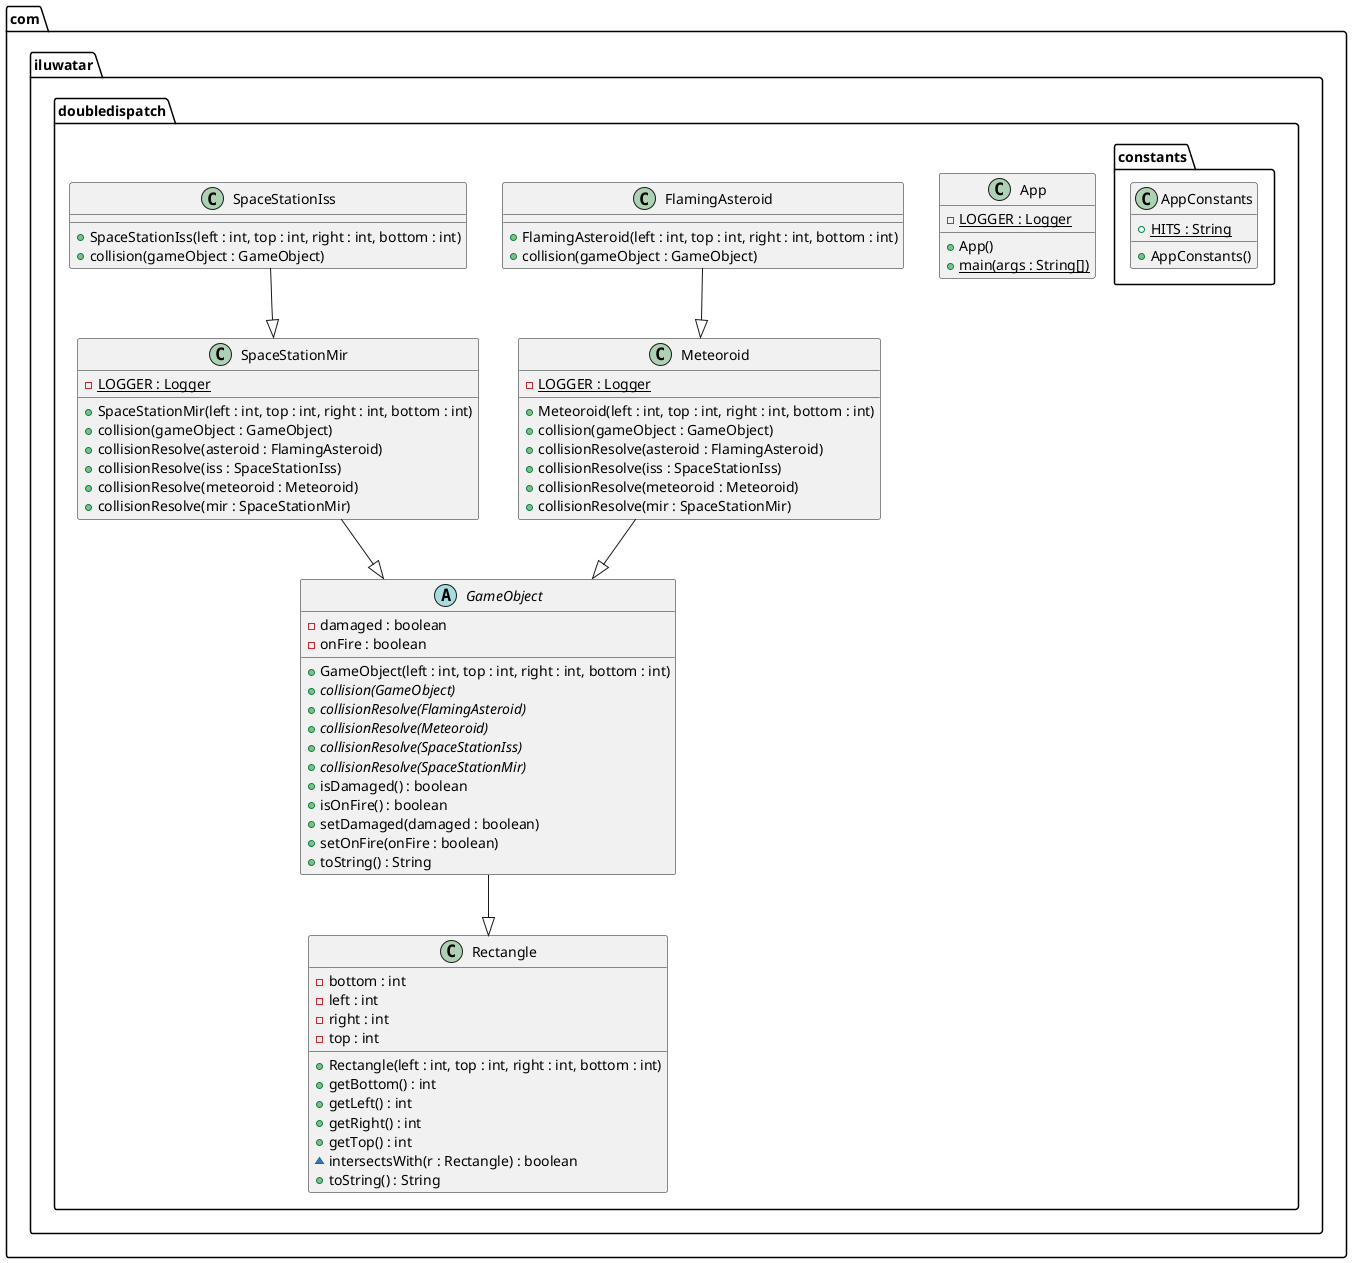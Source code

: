 @startuml
package com.iluwatar.doubledispatch.constants {
  class AppConstants {
    + HITS : String {static}
    + AppConstants()
  }
}
package com.iluwatar.doubledispatch {
  class App {
    - LOGGER : Logger {static}
    + App()
    + main(args : String[]) {static}
  }
  class FlamingAsteroid {
    + FlamingAsteroid(left : int, top : int, right : int, bottom : int)
    + collision(gameObject : GameObject)
  }
  abstract class GameObject {
    - damaged : boolean
    - onFire : boolean
    + GameObject(left : int, top : int, right : int, bottom : int)
    + collision(GameObject) {abstract}
    + collisionResolve(FlamingAsteroid) {abstract}
    + collisionResolve(Meteoroid) {abstract}
    + collisionResolve(SpaceStationIss) {abstract}
    + collisionResolve(SpaceStationMir) {abstract}
    + isDamaged() : boolean
    + isOnFire() : boolean
    + setDamaged(damaged : boolean)
    + setOnFire(onFire : boolean)
    + toString() : String
  }
  class Meteoroid {
    - LOGGER : Logger {static}
    + Meteoroid(left : int, top : int, right : int, bottom : int)
    + collision(gameObject : GameObject)
    + collisionResolve(asteroid : FlamingAsteroid)
    + collisionResolve(iss : SpaceStationIss)
    + collisionResolve(meteoroid : Meteoroid)
    + collisionResolve(mir : SpaceStationMir)
  }
  class Rectangle {
    - bottom : int
    - left : int
    - right : int
    - top : int
    + Rectangle(left : int, top : int, right : int, bottom : int)
    + getBottom() : int
    + getLeft() : int
    + getRight() : int
    + getTop() : int
    ~ intersectsWith(r : Rectangle) : boolean
    + toString() : String
  }
  class SpaceStationIss {
    + SpaceStationIss(left : int, top : int, right : int, bottom : int)
    + collision(gameObject : GameObject)
  }
  class SpaceStationMir {
    - LOGGER : Logger {static}
    + SpaceStationMir(left : int, top : int, right : int, bottom : int)
    + collision(gameObject : GameObject)
    + collisionResolve(asteroid : FlamingAsteroid)
    + collisionResolve(iss : SpaceStationIss)
    + collisionResolve(meteoroid : Meteoroid)
    + collisionResolve(mir : SpaceStationMir)
  }
}
FlamingAsteroid --|> Meteoroid 
GameObject --|> Rectangle 
Meteoroid --|> GameObject 
SpaceStationIss --|> SpaceStationMir 
SpaceStationMir --|> GameObject 
@enduml